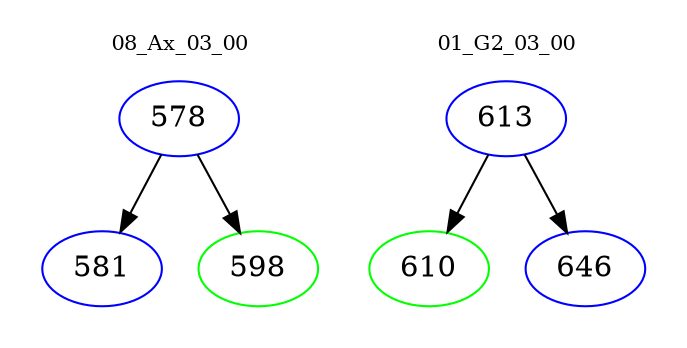 digraph{
subgraph cluster_0 {
color = white
label = "08_Ax_03_00";
fontsize=10;
T0_578 [label="578", color="blue"]
T0_578 -> T0_581 [color="black"]
T0_581 [label="581", color="blue"]
T0_578 -> T0_598 [color="black"]
T0_598 [label="598", color="green"]
}
subgraph cluster_1 {
color = white
label = "01_G2_03_00";
fontsize=10;
T1_613 [label="613", color="blue"]
T1_613 -> T1_610 [color="black"]
T1_610 [label="610", color="green"]
T1_613 -> T1_646 [color="black"]
T1_646 [label="646", color="blue"]
}
}
